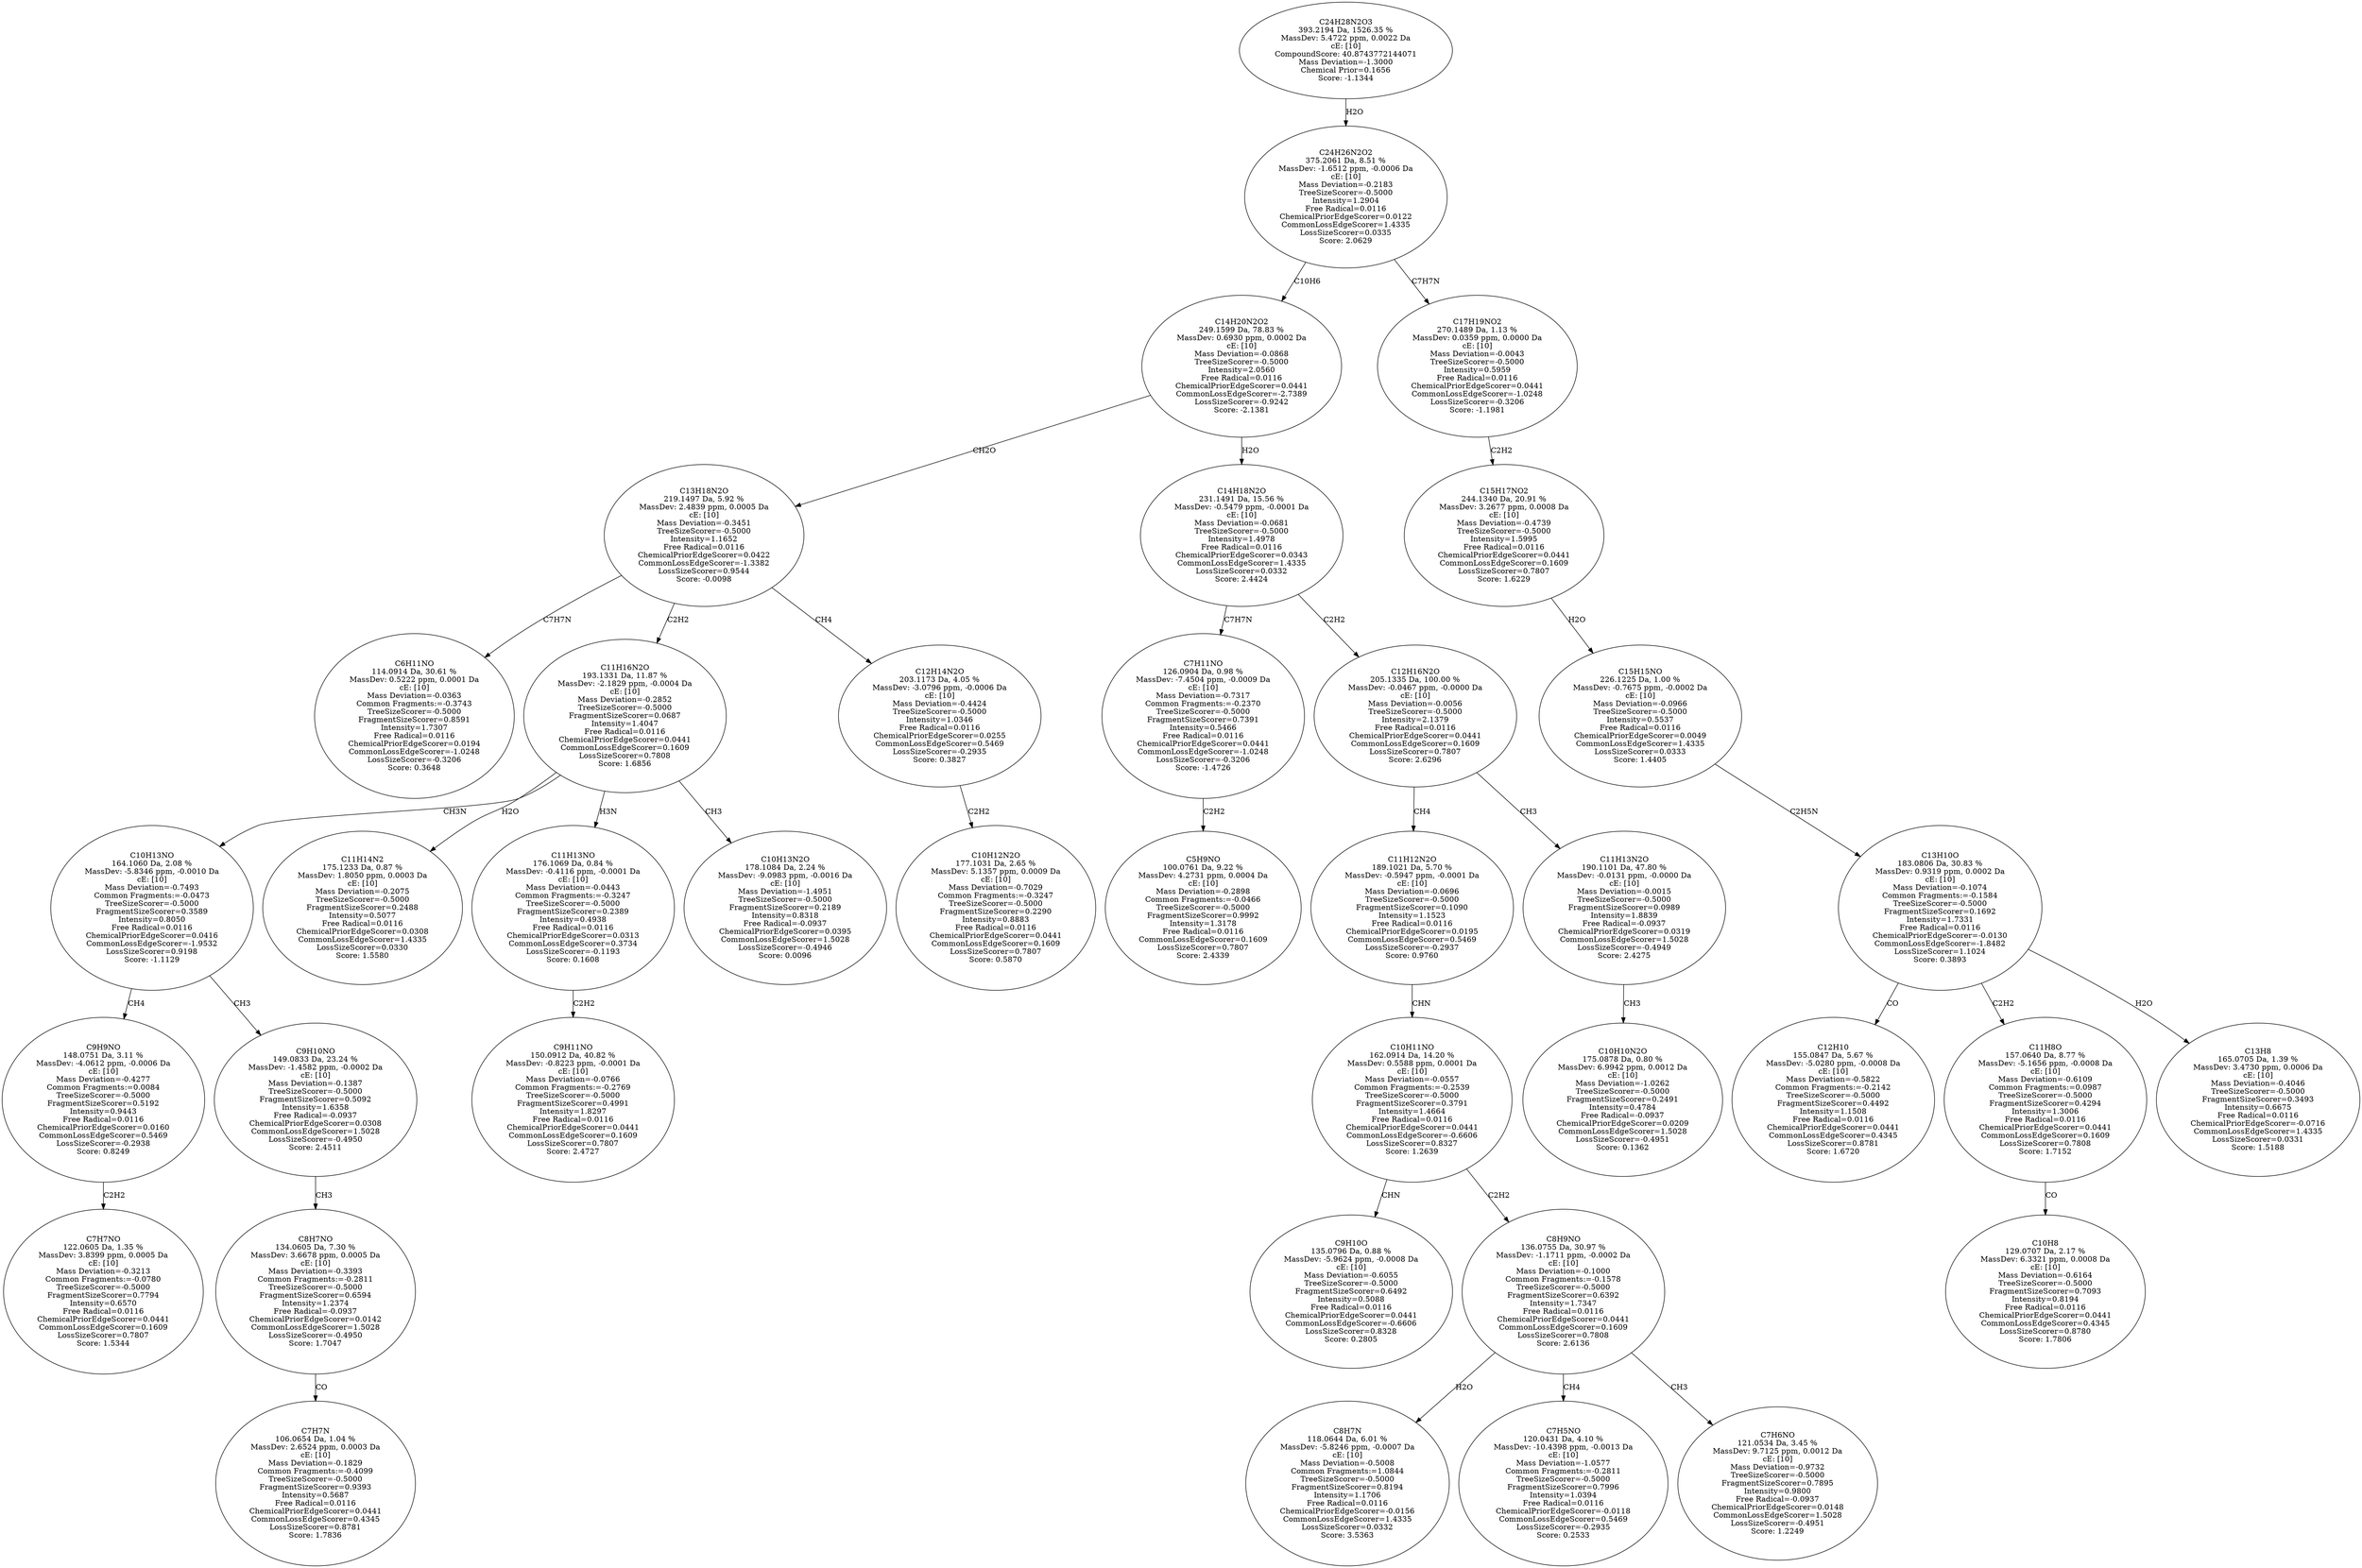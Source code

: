 strict digraph {
v1 [label="C6H11NO\n114.0914 Da, 30.61 %\nMassDev: 0.5222 ppm, 0.0001 Da\ncE: [10]\nMass Deviation=-0.0363\nCommon Fragments:=-0.3743\nTreeSizeScorer=-0.5000\nFragmentSizeScorer=0.8591\nIntensity=1.7307\nFree Radical=0.0116\nChemicalPriorEdgeScorer=0.0194\nCommonLossEdgeScorer=-1.0248\nLossSizeScorer=-0.3206\nScore: 0.3648"];
v2 [label="C7H7NO\n122.0605 Da, 1.35 %\nMassDev: 3.8399 ppm, 0.0005 Da\ncE: [10]\nMass Deviation=-0.3213\nCommon Fragments:=-0.0780\nTreeSizeScorer=-0.5000\nFragmentSizeScorer=0.7794\nIntensity=0.6570\nFree Radical=0.0116\nChemicalPriorEdgeScorer=0.0441\nCommonLossEdgeScorer=0.1609\nLossSizeScorer=0.7807\nScore: 1.5344"];
v3 [label="C9H9NO\n148.0751 Da, 3.11 %\nMassDev: -4.0612 ppm, -0.0006 Da\ncE: [10]\nMass Deviation=-0.4277\nCommon Fragments:=0.0084\nTreeSizeScorer=-0.5000\nFragmentSizeScorer=0.5192\nIntensity=0.9443\nFree Radical=0.0116\nChemicalPriorEdgeScorer=0.0160\nCommonLossEdgeScorer=0.5469\nLossSizeScorer=-0.2938\nScore: 0.8249"];
v4 [label="C7H7N\n106.0654 Da, 1.04 %\nMassDev: 2.6524 ppm, 0.0003 Da\ncE: [10]\nMass Deviation=-0.1829\nCommon Fragments:=-0.4099\nTreeSizeScorer=-0.5000\nFragmentSizeScorer=0.9393\nIntensity=0.5687\nFree Radical=0.0116\nChemicalPriorEdgeScorer=0.0441\nCommonLossEdgeScorer=0.4345\nLossSizeScorer=0.8781\nScore: 1.7836"];
v5 [label="C8H7NO\n134.0605 Da, 7.30 %\nMassDev: 3.6678 ppm, 0.0005 Da\ncE: [10]\nMass Deviation=-0.3393\nCommon Fragments:=-0.2811\nTreeSizeScorer=-0.5000\nFragmentSizeScorer=0.6594\nIntensity=1.2374\nFree Radical=-0.0937\nChemicalPriorEdgeScorer=0.0142\nCommonLossEdgeScorer=1.5028\nLossSizeScorer=-0.4950\nScore: 1.7047"];
v6 [label="C9H10NO\n149.0833 Da, 23.24 %\nMassDev: -1.4582 ppm, -0.0002 Da\ncE: [10]\nMass Deviation=-0.1387\nTreeSizeScorer=-0.5000\nFragmentSizeScorer=0.5092\nIntensity=1.6358\nFree Radical=-0.0937\nChemicalPriorEdgeScorer=0.0308\nCommonLossEdgeScorer=1.5028\nLossSizeScorer=-0.4950\nScore: 2.4511"];
v7 [label="C10H13NO\n164.1060 Da, 2.08 %\nMassDev: -5.8346 ppm, -0.0010 Da\ncE: [10]\nMass Deviation=-0.7493\nCommon Fragments:=-0.0473\nTreeSizeScorer=-0.5000\nFragmentSizeScorer=0.3589\nIntensity=0.8050\nFree Radical=0.0116\nChemicalPriorEdgeScorer=0.0416\nCommonLossEdgeScorer=-1.9532\nLossSizeScorer=0.9198\nScore: -1.1129"];
v8 [label="C11H14N2\n175.1233 Da, 0.87 %\nMassDev: 1.8050 ppm, 0.0003 Da\ncE: [10]\nMass Deviation=-0.2075\nTreeSizeScorer=-0.5000\nFragmentSizeScorer=0.2488\nIntensity=0.5077\nFree Radical=0.0116\nChemicalPriorEdgeScorer=0.0308\nCommonLossEdgeScorer=1.4335\nLossSizeScorer=0.0330\nScore: 1.5580"];
v9 [label="C9H11NO\n150.0912 Da, 40.82 %\nMassDev: -0.8223 ppm, -0.0001 Da\ncE: [10]\nMass Deviation=-0.0766\nCommon Fragments:=-0.2769\nTreeSizeScorer=-0.5000\nFragmentSizeScorer=0.4991\nIntensity=1.8297\nFree Radical=0.0116\nChemicalPriorEdgeScorer=0.0441\nCommonLossEdgeScorer=0.1609\nLossSizeScorer=0.7807\nScore: 2.4727"];
v10 [label="C11H13NO\n176.1069 Da, 0.84 %\nMassDev: -0.4116 ppm, -0.0001 Da\ncE: [10]\nMass Deviation=-0.0443\nCommon Fragments:=-0.3247\nTreeSizeScorer=-0.5000\nFragmentSizeScorer=0.2389\nIntensity=0.4938\nFree Radical=0.0116\nChemicalPriorEdgeScorer=0.0313\nCommonLossEdgeScorer=0.3734\nLossSizeScorer=-0.1193\nScore: 0.1608"];
v11 [label="C10H13N2O\n178.1084 Da, 2.24 %\nMassDev: -9.0983 ppm, -0.0016 Da\ncE: [10]\nMass Deviation=-1.4951\nTreeSizeScorer=-0.5000\nFragmentSizeScorer=0.2189\nIntensity=0.8318\nFree Radical=-0.0937\nChemicalPriorEdgeScorer=0.0395\nCommonLossEdgeScorer=1.5028\nLossSizeScorer=-0.4946\nScore: 0.0096"];
v12 [label="C11H16N2O\n193.1331 Da, 11.87 %\nMassDev: -2.1829 ppm, -0.0004 Da\ncE: [10]\nMass Deviation=-0.2852\nTreeSizeScorer=-0.5000\nFragmentSizeScorer=0.0687\nIntensity=1.4047\nFree Radical=0.0116\nChemicalPriorEdgeScorer=0.0441\nCommonLossEdgeScorer=0.1609\nLossSizeScorer=0.7808\nScore: 1.6856"];
v13 [label="C10H12N2O\n177.1031 Da, 2.65 %\nMassDev: 5.1357 ppm, 0.0009 Da\ncE: [10]\nMass Deviation=-0.7029\nCommon Fragments:=-0.3247\nTreeSizeScorer=-0.5000\nFragmentSizeScorer=0.2290\nIntensity=0.8883\nFree Radical=0.0116\nChemicalPriorEdgeScorer=0.0441\nCommonLossEdgeScorer=0.1609\nLossSizeScorer=0.7807\nScore: 0.5870"];
v14 [label="C12H14N2O\n203.1173 Da, 4.05 %\nMassDev: -3.0796 ppm, -0.0006 Da\ncE: [10]\nMass Deviation=-0.4424\nTreeSizeScorer=-0.5000\nIntensity=1.0346\nFree Radical=0.0116\nChemicalPriorEdgeScorer=0.0255\nCommonLossEdgeScorer=0.5469\nLossSizeScorer=-0.2935\nScore: 0.3827"];
v15 [label="C13H18N2O\n219.1497 Da, 5.92 %\nMassDev: 2.4839 ppm, 0.0005 Da\ncE: [10]\nMass Deviation=-0.3451\nTreeSizeScorer=-0.5000\nIntensity=1.1652\nFree Radical=0.0116\nChemicalPriorEdgeScorer=0.0422\nCommonLossEdgeScorer=-1.3382\nLossSizeScorer=0.9544\nScore: -0.0098"];
v16 [label="C5H9NO\n100.0761 Da, 9.22 %\nMassDev: 4.2731 ppm, 0.0004 Da\ncE: [10]\nMass Deviation=-0.2898\nCommon Fragments:=-0.0466\nTreeSizeScorer=-0.5000\nFragmentSizeScorer=0.9992\nIntensity=1.3178\nFree Radical=0.0116\nCommonLossEdgeScorer=0.1609\nLossSizeScorer=0.7807\nScore: 2.4339"];
v17 [label="C7H11NO\n126.0904 Da, 0.98 %\nMassDev: -7.4504 ppm, -0.0009 Da\ncE: [10]\nMass Deviation=-0.7317\nCommon Fragments:=-0.2370\nTreeSizeScorer=-0.5000\nFragmentSizeScorer=0.7391\nIntensity=0.5466\nFree Radical=0.0116\nChemicalPriorEdgeScorer=0.0441\nCommonLossEdgeScorer=-1.0248\nLossSizeScorer=-0.3206\nScore: -1.4726"];
v18 [label="C9H10O\n135.0796 Da, 0.88 %\nMassDev: -5.9624 ppm, -0.0008 Da\ncE: [10]\nMass Deviation=-0.6055\nTreeSizeScorer=-0.5000\nFragmentSizeScorer=0.6492\nIntensity=0.5088\nFree Radical=0.0116\nChemicalPriorEdgeScorer=0.0441\nCommonLossEdgeScorer=-0.6606\nLossSizeScorer=0.8328\nScore: 0.2805"];
v19 [label="C8H7N\n118.0644 Da, 6.01 %\nMassDev: -5.8246 ppm, -0.0007 Da\ncE: [10]\nMass Deviation=-0.5008\nCommon Fragments:=1.0844\nTreeSizeScorer=-0.5000\nFragmentSizeScorer=0.8194\nIntensity=1.1706\nFree Radical=0.0116\nChemicalPriorEdgeScorer=-0.0156\nCommonLossEdgeScorer=1.4335\nLossSizeScorer=0.0332\nScore: 3.5363"];
v20 [label="C7H5NO\n120.0431 Da, 4.10 %\nMassDev: -10.4398 ppm, -0.0013 Da\ncE: [10]\nMass Deviation=-1.0577\nCommon Fragments:=-0.2811\nTreeSizeScorer=-0.5000\nFragmentSizeScorer=0.7996\nIntensity=1.0394\nFree Radical=0.0116\nChemicalPriorEdgeScorer=-0.0118\nCommonLossEdgeScorer=0.5469\nLossSizeScorer=-0.2935\nScore: 0.2533"];
v21 [label="C7H6NO\n121.0534 Da, 3.45 %\nMassDev: 9.7125 ppm, 0.0012 Da\ncE: [10]\nMass Deviation=-0.9732\nTreeSizeScorer=-0.5000\nFragmentSizeScorer=0.7895\nIntensity=0.9800\nFree Radical=-0.0937\nChemicalPriorEdgeScorer=0.0148\nCommonLossEdgeScorer=1.5028\nLossSizeScorer=-0.4951\nScore: 1.2249"];
v22 [label="C8H9NO\n136.0755 Da, 30.97 %\nMassDev: -1.1711 ppm, -0.0002 Da\ncE: [10]\nMass Deviation=-0.1000\nCommon Fragments:=-0.1578\nTreeSizeScorer=-0.5000\nFragmentSizeScorer=0.6392\nIntensity=1.7347\nFree Radical=0.0116\nChemicalPriorEdgeScorer=0.0441\nCommonLossEdgeScorer=0.1609\nLossSizeScorer=0.7808\nScore: 2.6136"];
v23 [label="C10H11NO\n162.0914 Da, 14.20 %\nMassDev: 0.5588 ppm, 0.0001 Da\ncE: [10]\nMass Deviation=-0.0557\nCommon Fragments:=-0.2539\nTreeSizeScorer=-0.5000\nFragmentSizeScorer=0.3791\nIntensity=1.4664\nFree Radical=0.0116\nChemicalPriorEdgeScorer=0.0441\nCommonLossEdgeScorer=-0.6606\nLossSizeScorer=0.8327\nScore: 1.2639"];
v24 [label="C11H12N2O\n189.1021 Da, 5.70 %\nMassDev: -0.5947 ppm, -0.0001 Da\ncE: [10]\nMass Deviation=-0.0696\nTreeSizeScorer=-0.5000\nFragmentSizeScorer=0.1090\nIntensity=1.1523\nFree Radical=0.0116\nChemicalPriorEdgeScorer=0.0195\nCommonLossEdgeScorer=0.5469\nLossSizeScorer=-0.2937\nScore: 0.9760"];
v25 [label="C10H10N2O\n175.0878 Da, 0.80 %\nMassDev: 6.9942 ppm, 0.0012 Da\ncE: [10]\nMass Deviation=-1.0262\nTreeSizeScorer=-0.5000\nFragmentSizeScorer=0.2491\nIntensity=0.4784\nFree Radical=-0.0937\nChemicalPriorEdgeScorer=0.0209\nCommonLossEdgeScorer=1.5028\nLossSizeScorer=-0.4951\nScore: 0.1362"];
v26 [label="C11H13N2O\n190.1101 Da, 47.80 %\nMassDev: -0.0131 ppm, -0.0000 Da\ncE: [10]\nMass Deviation=-0.0015\nTreeSizeScorer=-0.5000\nFragmentSizeScorer=0.0989\nIntensity=1.8839\nFree Radical=-0.0937\nChemicalPriorEdgeScorer=0.0319\nCommonLossEdgeScorer=1.5028\nLossSizeScorer=-0.4949\nScore: 2.4275"];
v27 [label="C12H16N2O\n205.1335 Da, 100.00 %\nMassDev: -0.0467 ppm, -0.0000 Da\ncE: [10]\nMass Deviation=-0.0056\nTreeSizeScorer=-0.5000\nIntensity=2.1379\nFree Radical=0.0116\nChemicalPriorEdgeScorer=0.0441\nCommonLossEdgeScorer=0.1609\nLossSizeScorer=0.7807\nScore: 2.6296"];
v28 [label="C14H18N2O\n231.1491 Da, 15.56 %\nMassDev: -0.5479 ppm, -0.0001 Da\ncE: [10]\nMass Deviation=-0.0681\nTreeSizeScorer=-0.5000\nIntensity=1.4978\nFree Radical=0.0116\nChemicalPriorEdgeScorer=0.0343\nCommonLossEdgeScorer=1.4335\nLossSizeScorer=0.0332\nScore: 2.4424"];
v29 [label="C14H20N2O2\n249.1599 Da, 78.83 %\nMassDev: 0.6930 ppm, 0.0002 Da\ncE: [10]\nMass Deviation=-0.0868\nTreeSizeScorer=-0.5000\nIntensity=2.0560\nFree Radical=0.0116\nChemicalPriorEdgeScorer=0.0441\nCommonLossEdgeScorer=-2.7389\nLossSizeScorer=-0.9242\nScore: -2.1381"];
v30 [label="C12H10\n155.0847 Da, 5.67 %\nMassDev: -5.0280 ppm, -0.0008 Da\ncE: [10]\nMass Deviation=-0.5822\nCommon Fragments:=-0.2142\nTreeSizeScorer=-0.5000\nFragmentSizeScorer=0.4492\nIntensity=1.1508\nFree Radical=0.0116\nChemicalPriorEdgeScorer=0.0441\nCommonLossEdgeScorer=0.4345\nLossSizeScorer=0.8781\nScore: 1.6720"];
v31 [label="C10H8\n129.0707 Da, 2.17 %\nMassDev: 6.3321 ppm, 0.0008 Da\ncE: [10]\nMass Deviation=-0.6164\nTreeSizeScorer=-0.5000\nFragmentSizeScorer=0.7093\nIntensity=0.8194\nFree Radical=0.0116\nChemicalPriorEdgeScorer=0.0441\nCommonLossEdgeScorer=0.4345\nLossSizeScorer=0.8780\nScore: 1.7806"];
v32 [label="C11H8O\n157.0640 Da, 8.77 %\nMassDev: -5.1656 ppm, -0.0008 Da\ncE: [10]\nMass Deviation=-0.6109\nCommon Fragments:=0.0987\nTreeSizeScorer=-0.5000\nFragmentSizeScorer=0.4294\nIntensity=1.3006\nFree Radical=0.0116\nChemicalPriorEdgeScorer=0.0441\nCommonLossEdgeScorer=0.1609\nLossSizeScorer=0.7808\nScore: 1.7152"];
v33 [label="C13H8\n165.0705 Da, 1.39 %\nMassDev: 3.4730 ppm, 0.0006 Da\ncE: [10]\nMass Deviation=-0.4046\nTreeSizeScorer=-0.5000\nFragmentSizeScorer=0.3493\nIntensity=0.6675\nFree Radical=0.0116\nChemicalPriorEdgeScorer=-0.0716\nCommonLossEdgeScorer=1.4335\nLossSizeScorer=0.0331\nScore: 1.5188"];
v34 [label="C13H10O\n183.0806 Da, 30.83 %\nMassDev: 0.9319 ppm, 0.0002 Da\ncE: [10]\nMass Deviation=-0.1074\nCommon Fragments:=-0.1584\nTreeSizeScorer=-0.5000\nFragmentSizeScorer=0.1692\nIntensity=1.7331\nFree Radical=0.0116\nChemicalPriorEdgeScorer=-0.0130\nCommonLossEdgeScorer=-1.8482\nLossSizeScorer=1.1024\nScore: 0.3893"];
v35 [label="C15H15NO\n226.1225 Da, 1.00 %\nMassDev: -0.7675 ppm, -0.0002 Da\ncE: [10]\nMass Deviation=-0.0966\nTreeSizeScorer=-0.5000\nIntensity=0.5537\nFree Radical=0.0116\nChemicalPriorEdgeScorer=0.0049\nCommonLossEdgeScorer=1.4335\nLossSizeScorer=0.0333\nScore: 1.4405"];
v36 [label="C15H17NO2\n244.1340 Da, 20.91 %\nMassDev: 3.2677 ppm, 0.0008 Da\ncE: [10]\nMass Deviation=-0.4739\nTreeSizeScorer=-0.5000\nIntensity=1.5995\nFree Radical=0.0116\nChemicalPriorEdgeScorer=0.0441\nCommonLossEdgeScorer=0.1609\nLossSizeScorer=0.7807\nScore: 1.6229"];
v37 [label="C17H19NO2\n270.1489 Da, 1.13 %\nMassDev: 0.0359 ppm, 0.0000 Da\ncE: [10]\nMass Deviation=-0.0043\nTreeSizeScorer=-0.5000\nIntensity=0.5959\nFree Radical=0.0116\nChemicalPriorEdgeScorer=0.0441\nCommonLossEdgeScorer=-1.0248\nLossSizeScorer=-0.3206\nScore: -1.1981"];
v38 [label="C24H26N2O2\n375.2061 Da, 8.51 %\nMassDev: -1.6512 ppm, -0.0006 Da\ncE: [10]\nMass Deviation=-0.2183\nTreeSizeScorer=-0.5000\nIntensity=1.2904\nFree Radical=0.0116\nChemicalPriorEdgeScorer=0.0122\nCommonLossEdgeScorer=1.4335\nLossSizeScorer=0.0335\nScore: 2.0629"];
v39 [label="C24H28N2O3\n393.2194 Da, 1526.35 %\nMassDev: 5.4722 ppm, 0.0022 Da\ncE: [10]\nCompoundScore: 40.8743772144071\nMass Deviation=-1.3000\nChemical Prior=0.1656\nScore: -1.1344"];
v15 -> v1 [label="C7H7N"];
v3 -> v2 [label="C2H2"];
v7 -> v3 [label="CH4"];
v5 -> v4 [label="CO"];
v6 -> v5 [label="CH3"];
v7 -> v6 [label="CH3"];
v12 -> v7 [label="CH3N"];
v12 -> v8 [label="H2O"];
v10 -> v9 [label="C2H2"];
v12 -> v10 [label="H3N"];
v12 -> v11 [label="CH3"];
v15 -> v12 [label="C2H2"];
v14 -> v13 [label="C2H2"];
v15 -> v14 [label="CH4"];
v29 -> v15 [label="CH2O"];
v17 -> v16 [label="C2H2"];
v28 -> v17 [label="C7H7N"];
v23 -> v18 [label="CHN"];
v22 -> v19 [label="H2O"];
v22 -> v20 [label="CH4"];
v22 -> v21 [label="CH3"];
v23 -> v22 [label="C2H2"];
v24 -> v23 [label="CHN"];
v27 -> v24 [label="CH4"];
v26 -> v25 [label="CH3"];
v27 -> v26 [label="CH3"];
v28 -> v27 [label="C2H2"];
v29 -> v28 [label="H2O"];
v38 -> v29 [label="C10H6"];
v34 -> v30 [label="CO"];
v32 -> v31 [label="CO"];
v34 -> v32 [label="C2H2"];
v34 -> v33 [label="H2O"];
v35 -> v34 [label="C2H5N"];
v36 -> v35 [label="H2O"];
v37 -> v36 [label="C2H2"];
v38 -> v37 [label="C7H7N"];
v39 -> v38 [label="H2O"];
}